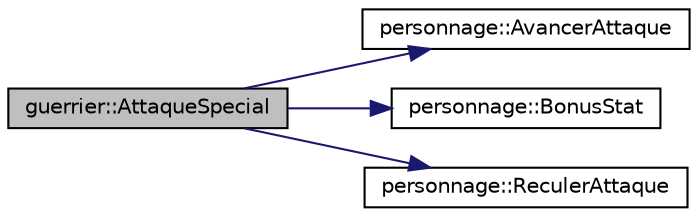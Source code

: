 digraph "guerrier::AttaqueSpecial"
{
  edge [fontname="Helvetica",fontsize="10",labelfontname="Helvetica",labelfontsize="10"];
  node [fontname="Helvetica",fontsize="10",shape=record];
  rankdir="LR";
  Node4 [label="guerrier::AttaqueSpecial",height=0.2,width=0.4,color="black", fillcolor="grey75", style="filled", fontcolor="black"];
  Node4 -> Node5 [color="midnightblue",fontsize="10",style="solid",fontname="Helvetica"];
  Node5 [label="personnage::AvancerAttaque",height=0.2,width=0.4,color="black", fillcolor="white", style="filled",URL="$classpersonnage.html#a98da8fa6b4dd288153df279561b46bac",tooltip="fait avancer le personnage vers son adversaire en combat "];
  Node4 -> Node6 [color="midnightblue",fontsize="10",style="solid",fontname="Helvetica"];
  Node6 [label="personnage::BonusStat",height=0.2,width=0.4,color="black", fillcolor="white", style="filled",URL="$classpersonnage.html#a4682ab356ead77283d2b0f62e230b5a1",tooltip="calcul un bonus en fonction de la caractristique du personnage "];
  Node4 -> Node7 [color="midnightblue",fontsize="10",style="solid",fontname="Helvetica"];
  Node7 [label="personnage::ReculerAttaque",height=0.2,width=0.4,color="black", fillcolor="white", style="filled",URL="$classpersonnage.html#a082fb3d5cd2b55f138267f282c28456f",tooltip="fait avancer le personnage vers son adversaire en combat "];
}

